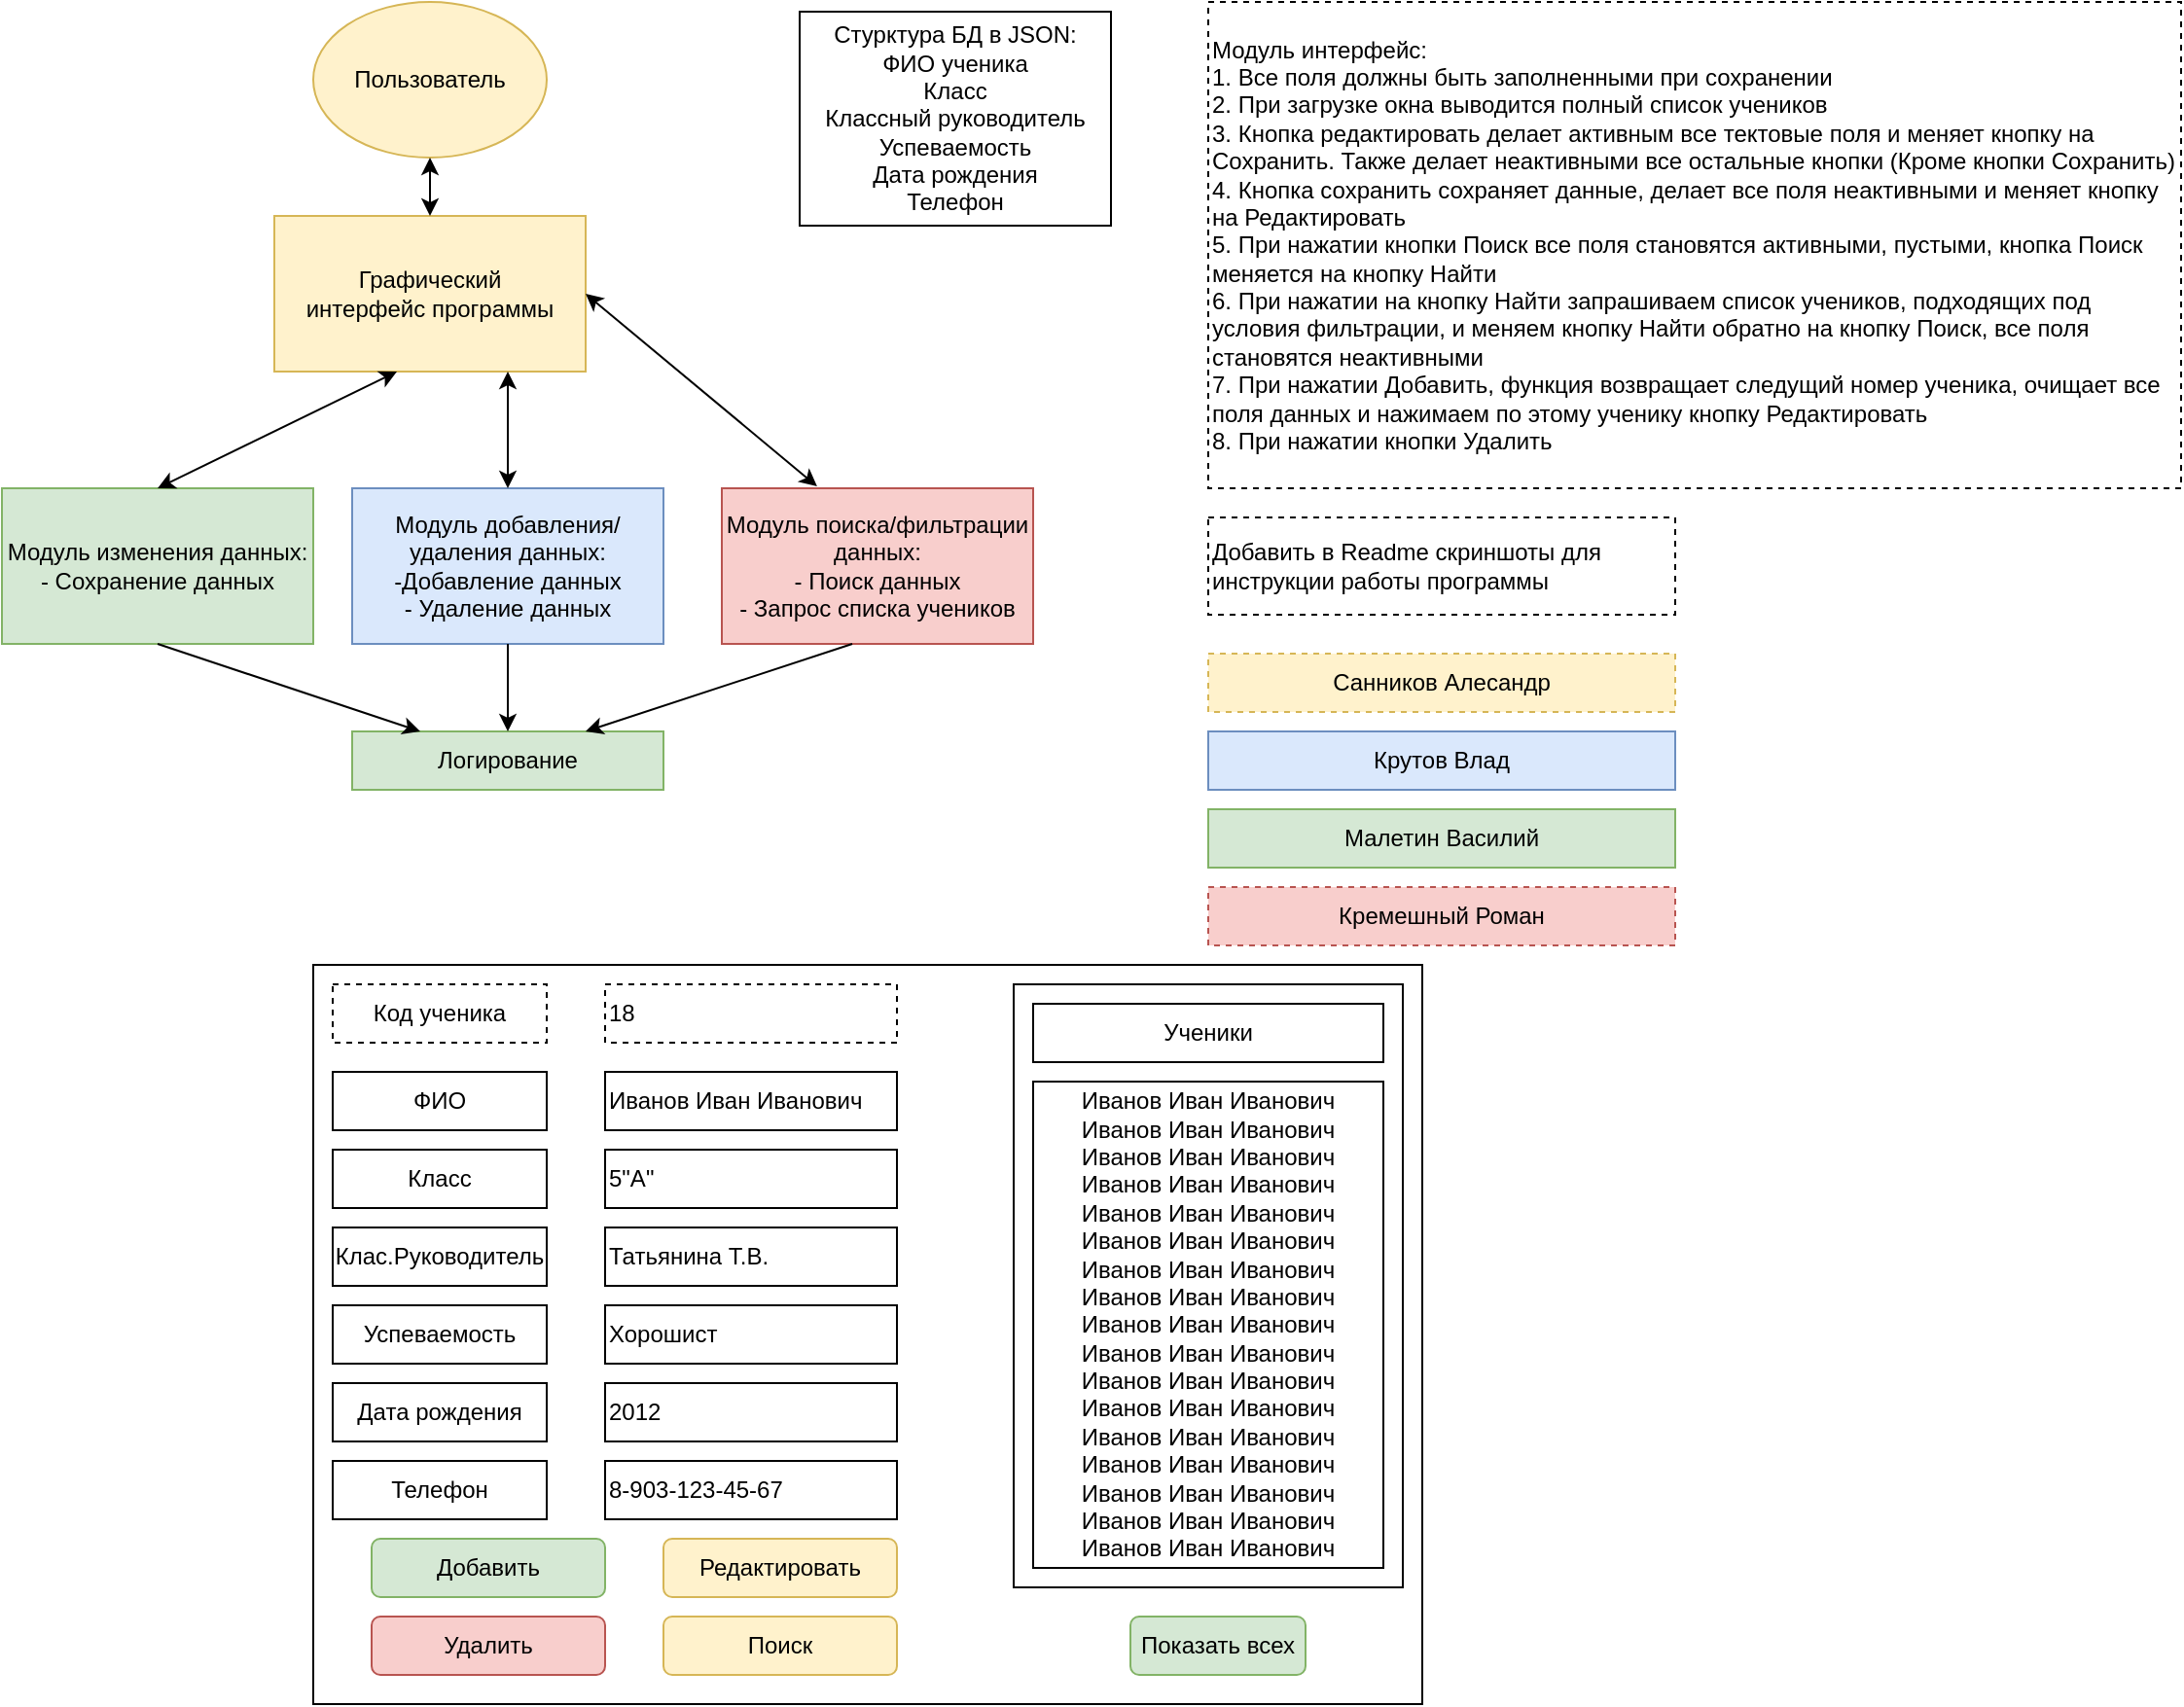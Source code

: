 <mxfile version="18.0.1" type="device"><diagram id="F_nNisFIuqcHnkyzNi1f" name="Структура БД"><mxGraphModel dx="1102" dy="865" grid="1" gridSize="10" guides="1" tooltips="1" connect="1" arrows="1" fold="1" page="1" pageScale="1" pageWidth="2339" pageHeight="3300" math="0" shadow="0"><root><mxCell id="0"/><mxCell id="1" parent="0"/><mxCell id="LQmHppJ1Ihis8UKCZjXc-1" value="Модуль изменения данных:&lt;br&gt;- Сохранение данных" style="rounded=0;whiteSpace=wrap;html=1;fillColor=#d5e8d4;strokeColor=#82b366;" parent="1" vertex="1"><mxGeometry x="10" y="255" width="160" height="80" as="geometry"/></mxCell><mxCell id="LQmHppJ1Ihis8UKCZjXc-2" value="Графический &lt;br&gt;интерфейс программы" style="rounded=0;whiteSpace=wrap;html=1;fillColor=#fff2cc;strokeColor=#d6b656;" parent="1" vertex="1"><mxGeometry x="150" y="115" width="160" height="80" as="geometry"/></mxCell><mxCell id="LQmHppJ1Ihis8UKCZjXc-3" value="Логирование" style="rounded=0;whiteSpace=wrap;html=1;fillColor=#d5e8d4;strokeColor=#82b366;" parent="1" vertex="1"><mxGeometry x="190" y="380" width="160" height="30" as="geometry"/></mxCell><mxCell id="LQmHppJ1Ihis8UKCZjXc-4" value="Пользователь" style="ellipse;whiteSpace=wrap;html=1;fillColor=#fff2cc;strokeColor=#d6b656;" parent="1" vertex="1"><mxGeometry x="170" y="5" width="120" height="80" as="geometry"/></mxCell><mxCell id="LQmHppJ1Ihis8UKCZjXc-6" value="" style="endArrow=classic;startArrow=classic;html=1;rounded=0;entryX=0.5;entryY=1;entryDx=0;entryDy=0;" parent="1" source="LQmHppJ1Ihis8UKCZjXc-2" target="LQmHppJ1Ihis8UKCZjXc-4" edge="1"><mxGeometry width="50" height="50" relative="1" as="geometry"><mxPoint x="510" y="365" as="sourcePoint"/><mxPoint x="560" y="315" as="targetPoint"/></mxGeometry></mxCell><mxCell id="LQmHppJ1Ihis8UKCZjXc-7" value="" style="endArrow=classic;startArrow=classic;html=1;rounded=0;entryX=0.5;entryY=0;entryDx=0;entryDy=0;exitX=0.394;exitY=1;exitDx=0;exitDy=0;exitPerimeter=0;" parent="1" source="LQmHppJ1Ihis8UKCZjXc-2" target="LQmHppJ1Ihis8UKCZjXc-1" edge="1"><mxGeometry width="50" height="50" relative="1" as="geometry"><mxPoint x="510" y="365" as="sourcePoint"/><mxPoint x="560" y="315" as="targetPoint"/></mxGeometry></mxCell><mxCell id="LQmHppJ1Ihis8UKCZjXc-9" value="" style="endArrow=classic;html=1;rounded=0;exitX=0.5;exitY=1;exitDx=0;exitDy=0;" parent="1" source="LQmHppJ1Ihis8UKCZjXc-1" target="LQmHppJ1Ihis8UKCZjXc-3" edge="1"><mxGeometry width="50" height="50" relative="1" as="geometry"><mxPoint x="500" y="605" as="sourcePoint"/><mxPoint x="550" y="555" as="targetPoint"/></mxGeometry></mxCell><mxCell id="LQmHppJ1Ihis8UKCZjXc-10" value="Стурктура БД в JSON:&lt;br&gt;ФИО ученика&lt;br&gt;Класс&lt;br&gt;Классный руководитель&lt;br&gt;Успеваемость&lt;br&gt;Дата рождения&lt;br&gt;Телефон" style="rounded=0;whiteSpace=wrap;html=1;" parent="1" vertex="1"><mxGeometry x="420" y="10" width="160" height="110" as="geometry"/></mxCell><mxCell id="LQmHppJ1Ihis8UKCZjXc-11" value="" style="rounded=0;whiteSpace=wrap;html=1;" parent="1" vertex="1"><mxGeometry x="170" y="500" width="570" height="380" as="geometry"/></mxCell><mxCell id="LQmHppJ1Ihis8UKCZjXc-12" value="" style="rounded=0;whiteSpace=wrap;html=1;" parent="1" vertex="1"><mxGeometry x="530" y="510" width="200" height="310" as="geometry"/></mxCell><mxCell id="LQmHppJ1Ihis8UKCZjXc-13" value="Ученики" style="rounded=0;whiteSpace=wrap;html=1;" parent="1" vertex="1"><mxGeometry x="540" y="520" width="180" height="30" as="geometry"/></mxCell><mxCell id="LQmHppJ1Ihis8UKCZjXc-14" value="Иванов Иван Иванович" style="rounded=0;whiteSpace=wrap;html=1;align=left;" parent="1" vertex="1"><mxGeometry x="320" y="555" width="150" height="30" as="geometry"/></mxCell><mxCell id="LQmHppJ1Ihis8UKCZjXc-15" value="ФИО" style="rounded=0;whiteSpace=wrap;html=1;" parent="1" vertex="1"><mxGeometry x="180" y="555" width="110" height="30" as="geometry"/></mxCell><mxCell id="LQmHppJ1Ihis8UKCZjXc-16" value="Класс" style="rounded=0;whiteSpace=wrap;html=1;" parent="1" vertex="1"><mxGeometry x="180" y="595" width="110" height="30" as="geometry"/></mxCell><mxCell id="LQmHppJ1Ihis8UKCZjXc-17" value="5&quot;А&quot;" style="rounded=0;whiteSpace=wrap;html=1;align=left;" parent="1" vertex="1"><mxGeometry x="320" y="595" width="150" height="30" as="geometry"/></mxCell><mxCell id="LQmHppJ1Ihis8UKCZjXc-18" value="Клас.Руководитель" style="rounded=0;whiteSpace=wrap;html=1;" parent="1" vertex="1"><mxGeometry x="180" y="635" width="110" height="30" as="geometry"/></mxCell><mxCell id="LQmHppJ1Ihis8UKCZjXc-19" value="Татьянина Т.В." style="rounded=0;whiteSpace=wrap;html=1;align=left;" parent="1" vertex="1"><mxGeometry x="320" y="635" width="150" height="30" as="geometry"/></mxCell><mxCell id="LQmHppJ1Ihis8UKCZjXc-20" value="Успеваемость" style="rounded=0;whiteSpace=wrap;html=1;" parent="1" vertex="1"><mxGeometry x="180" y="675" width="110" height="30" as="geometry"/></mxCell><mxCell id="LQmHppJ1Ihis8UKCZjXc-21" value="Хорошист" style="rounded=0;whiteSpace=wrap;html=1;align=left;" parent="1" vertex="1"><mxGeometry x="320" y="675" width="150" height="30" as="geometry"/></mxCell><mxCell id="LQmHppJ1Ihis8UKCZjXc-22" value="Дата рождения" style="rounded=0;whiteSpace=wrap;html=1;" parent="1" vertex="1"><mxGeometry x="180" y="715" width="110" height="30" as="geometry"/></mxCell><mxCell id="LQmHppJ1Ihis8UKCZjXc-23" value="2012" style="rounded=0;whiteSpace=wrap;html=1;align=left;" parent="1" vertex="1"><mxGeometry x="320" y="715" width="150" height="30" as="geometry"/></mxCell><mxCell id="LQmHppJ1Ihis8UKCZjXc-24" value="Телефон" style="rounded=0;whiteSpace=wrap;html=1;" parent="1" vertex="1"><mxGeometry x="180" y="755" width="110" height="30" as="geometry"/></mxCell><mxCell id="LQmHppJ1Ihis8UKCZjXc-25" value="8-903-123-45-67" style="rounded=0;whiteSpace=wrap;html=1;align=left;" parent="1" vertex="1"><mxGeometry x="320" y="755" width="150" height="30" as="geometry"/></mxCell><mxCell id="LQmHppJ1Ihis8UKCZjXc-26" value="Редактировать" style="rounded=1;whiteSpace=wrap;html=1;fillColor=#fff2cc;strokeColor=#d6b656;" parent="1" vertex="1"><mxGeometry x="350" y="795" width="120" height="30" as="geometry"/></mxCell><mxCell id="LQmHppJ1Ihis8UKCZjXc-34" value="Удалить" style="rounded=1;whiteSpace=wrap;html=1;fillColor=#f8cecc;strokeColor=#b85450;" parent="1" vertex="1"><mxGeometry x="200" y="835" width="120" height="30" as="geometry"/></mxCell><mxCell id="LQmHppJ1Ihis8UKCZjXc-35" value="Добавить" style="rounded=1;whiteSpace=wrap;html=1;fillColor=#d5e8d4;strokeColor=#82b366;" parent="1" vertex="1"><mxGeometry x="200" y="795" width="120" height="30" as="geometry"/></mxCell><mxCell id="LQmHppJ1Ihis8UKCZjXc-36" value="Иванов Иван Иванович&lt;br&gt;Иванов Иван Иванович&lt;br&gt;Иванов Иван Иванович&lt;br&gt;Иванов Иван Иванович&lt;br&gt;Иванов Иван Иванович&lt;br&gt;Иванов Иван Иванович&lt;br&gt;Иванов Иван Иванович&lt;br&gt;Иванов Иван Иванович&lt;br&gt;Иванов Иван Иванович&lt;br&gt;Иванов Иван Иванович&lt;br&gt;Иванов Иван Иванович&lt;br&gt;Иванов Иван Иванович&lt;br&gt;Иванов Иван Иванович&lt;br&gt;Иванов Иван Иванович&lt;br&gt;Иванов Иван Иванович&lt;br&gt;Иванов Иван Иванович&lt;br&gt;Иванов Иван Иванович" style="rounded=0;whiteSpace=wrap;html=1;" parent="1" vertex="1"><mxGeometry x="540" y="560" width="180" height="250" as="geometry"/></mxCell><mxCell id="LQmHppJ1Ihis8UKCZjXc-37" value="Код ученика" style="rounded=0;whiteSpace=wrap;html=1;dashed=1;" parent="1" vertex="1"><mxGeometry x="180" y="510" width="110" height="30" as="geometry"/></mxCell><mxCell id="LQmHppJ1Ihis8UKCZjXc-38" value="18" style="rounded=0;whiteSpace=wrap;html=1;align=left;dashed=1;" parent="1" vertex="1"><mxGeometry x="320" y="510" width="150" height="30" as="geometry"/></mxCell><mxCell id="JqsgjhTlRORkqj3fM0xH-1" value="Модуль добавления/удаления данных:&lt;br&gt;-Добавление данных&lt;br&gt;- Удаление данных" style="rounded=0;whiteSpace=wrap;html=1;fillColor=#dae8fc;strokeColor=#6c8ebf;" parent="1" vertex="1"><mxGeometry x="190" y="255" width="160" height="80" as="geometry"/></mxCell><mxCell id="JqsgjhTlRORkqj3fM0xH-2" value="" style="endArrow=classic;startArrow=classic;html=1;rounded=0;entryX=0.5;entryY=0;entryDx=0;entryDy=0;exitX=0.75;exitY=1;exitDx=0;exitDy=0;" parent="1" source="LQmHppJ1Ihis8UKCZjXc-2" target="JqsgjhTlRORkqj3fM0xH-1" edge="1"><mxGeometry width="50" height="50" relative="1" as="geometry"><mxPoint x="130" y="245" as="sourcePoint"/><mxPoint x="90" y="265" as="targetPoint"/></mxGeometry></mxCell><mxCell id="JqsgjhTlRORkqj3fM0xH-4" value="Модуль поиска/фильтрации данных:&lt;br&gt;- Поиск данных&lt;br&gt;- Запрос списка учеников" style="rounded=0;whiteSpace=wrap;html=1;fillColor=#f8cecc;strokeColor=#b85450;" parent="1" vertex="1"><mxGeometry x="380" y="255" width="160" height="80" as="geometry"/></mxCell><mxCell id="JqsgjhTlRORkqj3fM0xH-6" value="" style="endArrow=classic;startArrow=classic;html=1;rounded=0;entryX=0.306;entryY=-0.012;entryDx=0;entryDy=0;exitX=1;exitY=0.5;exitDx=0;exitDy=0;entryPerimeter=0;" parent="1" source="LQmHppJ1Ihis8UKCZjXc-2" target="JqsgjhTlRORkqj3fM0xH-4" edge="1"><mxGeometry width="50" height="50" relative="1" as="geometry"><mxPoint x="250" y="245" as="sourcePoint"/><mxPoint x="310" y="265" as="targetPoint"/></mxGeometry></mxCell><mxCell id="JqsgjhTlRORkqj3fM0xH-7" value="" style="endArrow=classic;html=1;rounded=0;exitX=0.5;exitY=1;exitDx=0;exitDy=0;entryX=0.5;entryY=0;entryDx=0;entryDy=0;" parent="1" source="JqsgjhTlRORkqj3fM0xH-1" target="LQmHppJ1Ihis8UKCZjXc-3" edge="1"><mxGeometry width="50" height="50" relative="1" as="geometry"><mxPoint x="110" y="345" as="sourcePoint"/><mxPoint x="230" y="402" as="targetPoint"/></mxGeometry></mxCell><mxCell id="JqsgjhTlRORkqj3fM0xH-8" value="" style="endArrow=classic;html=1;rounded=0;exitX=0.419;exitY=1;exitDx=0;exitDy=0;entryX=0.75;entryY=0;entryDx=0;entryDy=0;exitPerimeter=0;" parent="1" source="JqsgjhTlRORkqj3fM0xH-4" target="LQmHppJ1Ihis8UKCZjXc-3" edge="1"><mxGeometry width="50" height="50" relative="1" as="geometry"><mxPoint x="310" y="345" as="sourcePoint"/><mxPoint x="310" y="400" as="targetPoint"/></mxGeometry></mxCell><mxCell id="JqsgjhTlRORkqj3fM0xH-9" value="Показать всех" style="rounded=1;whiteSpace=wrap;html=1;fillColor=#d5e8d4;strokeColor=#82b366;" parent="1" vertex="1"><mxGeometry x="590" y="835" width="90" height="30" as="geometry"/></mxCell><mxCell id="JqsgjhTlRORkqj3fM0xH-11" value="Модуль интерфейс:&lt;br&gt;1. Все поля должны быть заполненными при сохранении&lt;br&gt;2. При загрузке окна выводится полный список учеников&lt;br&gt;3. Кнопка редактировать делает активным все тектовые поля и меняет кнопку на Сохранить. Также делает неактивными все остальные кнопки (Кроме кнопки Сохранить)&lt;br&gt;4. Кнопка сохранить сохраняет данные, делает все поля неактивными и меняет кнопку на Редактировать&lt;br&gt;5. При нажатии кнопки Поиск все поля становятся активными, пустыми, кнопка Поиск меняется на кнопку Найти&lt;br&gt;6. При нажатии на кнопку Найти запрашиваем список учеников, подходящих под условия фильтрации, и меняем кнопку Найти обратно на кнопку Поиск, все поля становятся неактивными&lt;br&gt;7. При нажатии Добавить, функция возвращает следущий номер ученика, очищает все поля данных и нажимаем по этому ученику кнопку Редактировать&lt;br&gt;8. При нажатии кнопки Удалить" style="rounded=0;whiteSpace=wrap;html=1;dashed=1;align=left;" parent="1" vertex="1"><mxGeometry x="630" y="5" width="500" height="250" as="geometry"/></mxCell><mxCell id="JqsgjhTlRORkqj3fM0xH-13" value="Добавить в Readme скриншоты для инструкции работы программы" style="rounded=0;whiteSpace=wrap;html=1;dashed=1;align=left;" parent="1" vertex="1"><mxGeometry x="630" y="270" width="240" height="50" as="geometry"/></mxCell><mxCell id="JqsgjhTlRORkqj3fM0xH-14" value="Поиск" style="rounded=1;whiteSpace=wrap;html=1;fillColor=#fff2cc;strokeColor=#d6b656;" parent="1" vertex="1"><mxGeometry x="350" y="835" width="120" height="30" as="geometry"/></mxCell><mxCell id="JqsgjhTlRORkqj3fM0xH-15" value="Санников Алесандр" style="rounded=0;whiteSpace=wrap;html=1;dashed=1;fillColor=#fff2cc;strokeColor=#d6b656;" parent="1" vertex="1"><mxGeometry x="630" y="340" width="240" height="30" as="geometry"/></mxCell><mxCell id="JqsgjhTlRORkqj3fM0xH-18" value="Кремешный Роман" style="rounded=0;whiteSpace=wrap;html=1;dashed=1;fillColor=#f8cecc;strokeColor=#b85450;" parent="1" vertex="1"><mxGeometry x="630" y="460" width="240" height="30" as="geometry"/></mxCell><mxCell id="JqsgjhTlRORkqj3fM0xH-19" value="Крутов Влад" style="rounded=0;whiteSpace=wrap;html=1;fillColor=#dae8fc;strokeColor=#6c8ebf;" parent="1" vertex="1"><mxGeometry x="630" y="380" width="240" height="30" as="geometry"/></mxCell><mxCell id="JqsgjhTlRORkqj3fM0xH-20" value="Малетин Василий" style="rounded=0;whiteSpace=wrap;html=1;fillColor=#d5e8d4;strokeColor=#82b366;" parent="1" vertex="1"><mxGeometry x="630" y="420" width="240" height="30" as="geometry"/></mxCell></root></mxGraphModel></diagram></mxfile>